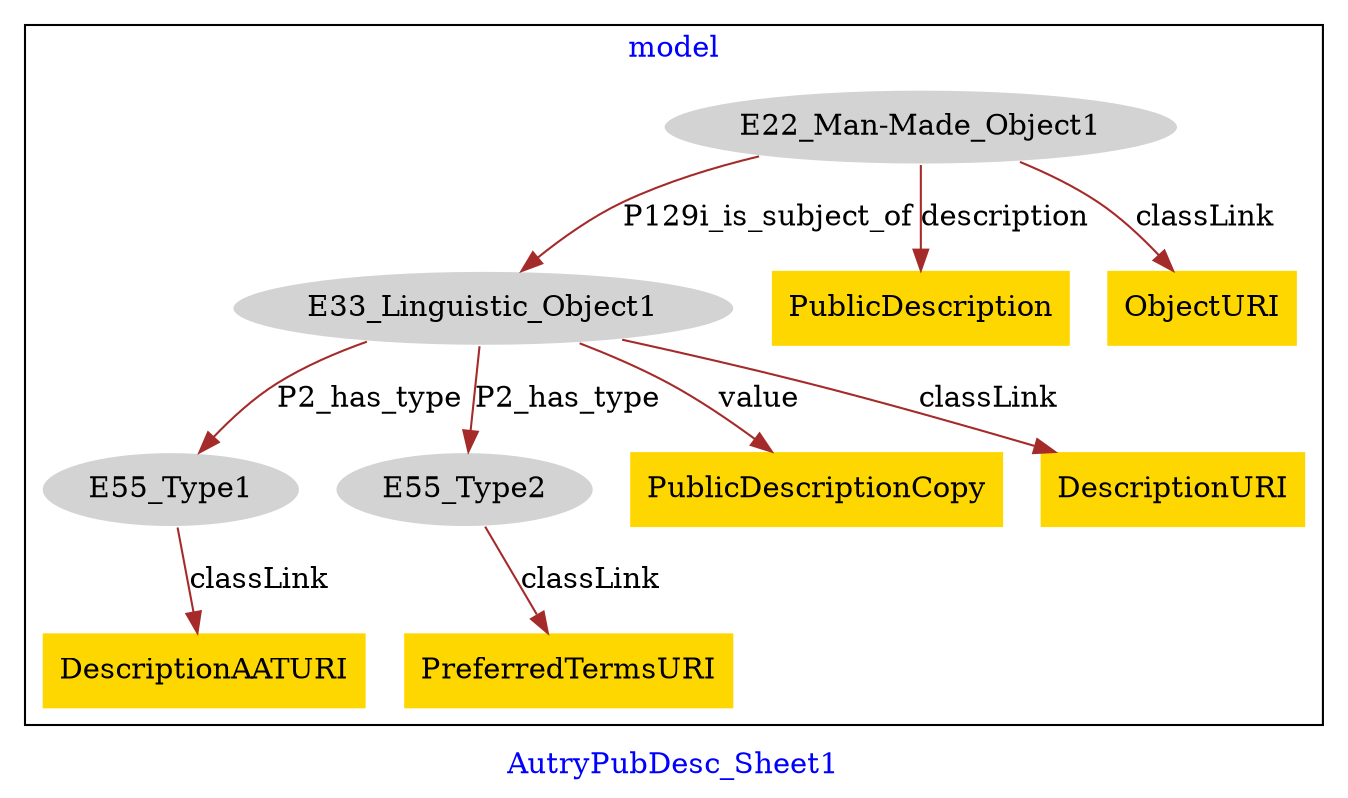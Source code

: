 digraph n0 {
fontcolor="blue"
remincross="true"
label="AutryPubDesc_Sheet1"
subgraph cluster {
label="model"
n2[style="filled",color="white",fillcolor="lightgray",label="E22_Man-Made_Object1"];
n3[style="filled",color="white",fillcolor="lightgray",label="E33_Linguistic_Object1"];
n4[style="filled",color="white",fillcolor="lightgray",label="E55_Type1"];
n5[style="filled",color="white",fillcolor="lightgray",label="E55_Type2"];
n6[shape="plaintext",style="filled",fillcolor="gold",label="PublicDescriptionCopy"];
n7[shape="plaintext",style="filled",fillcolor="gold",label="PreferredTermsURI"];
n8[shape="plaintext",style="filled",fillcolor="gold",label="PublicDescription"];
n9[shape="plaintext",style="filled",fillcolor="gold",label="ObjectURI"];
n10[shape="plaintext",style="filled",fillcolor="gold",label="DescriptionAATURI"];
n11[shape="plaintext",style="filled",fillcolor="gold",label="DescriptionURI"];
}
n2 -> n3[color="brown",fontcolor="black",label="P129i_is_subject_of"]
n3 -> n4[color="brown",fontcolor="black",label="P2_has_type"]
n3 -> n5[color="brown",fontcolor="black",label="P2_has_type"]
n3 -> n6[color="brown",fontcolor="black",label="value"]
n5 -> n7[color="brown",fontcolor="black",label="classLink"]
n2 -> n8[color="brown",fontcolor="black",label="description"]
n2 -> n9[color="brown",fontcolor="black",label="classLink"]
n4 -> n10[color="brown",fontcolor="black",label="classLink"]
n3 -> n11[color="brown",fontcolor="black",label="classLink"]
}
